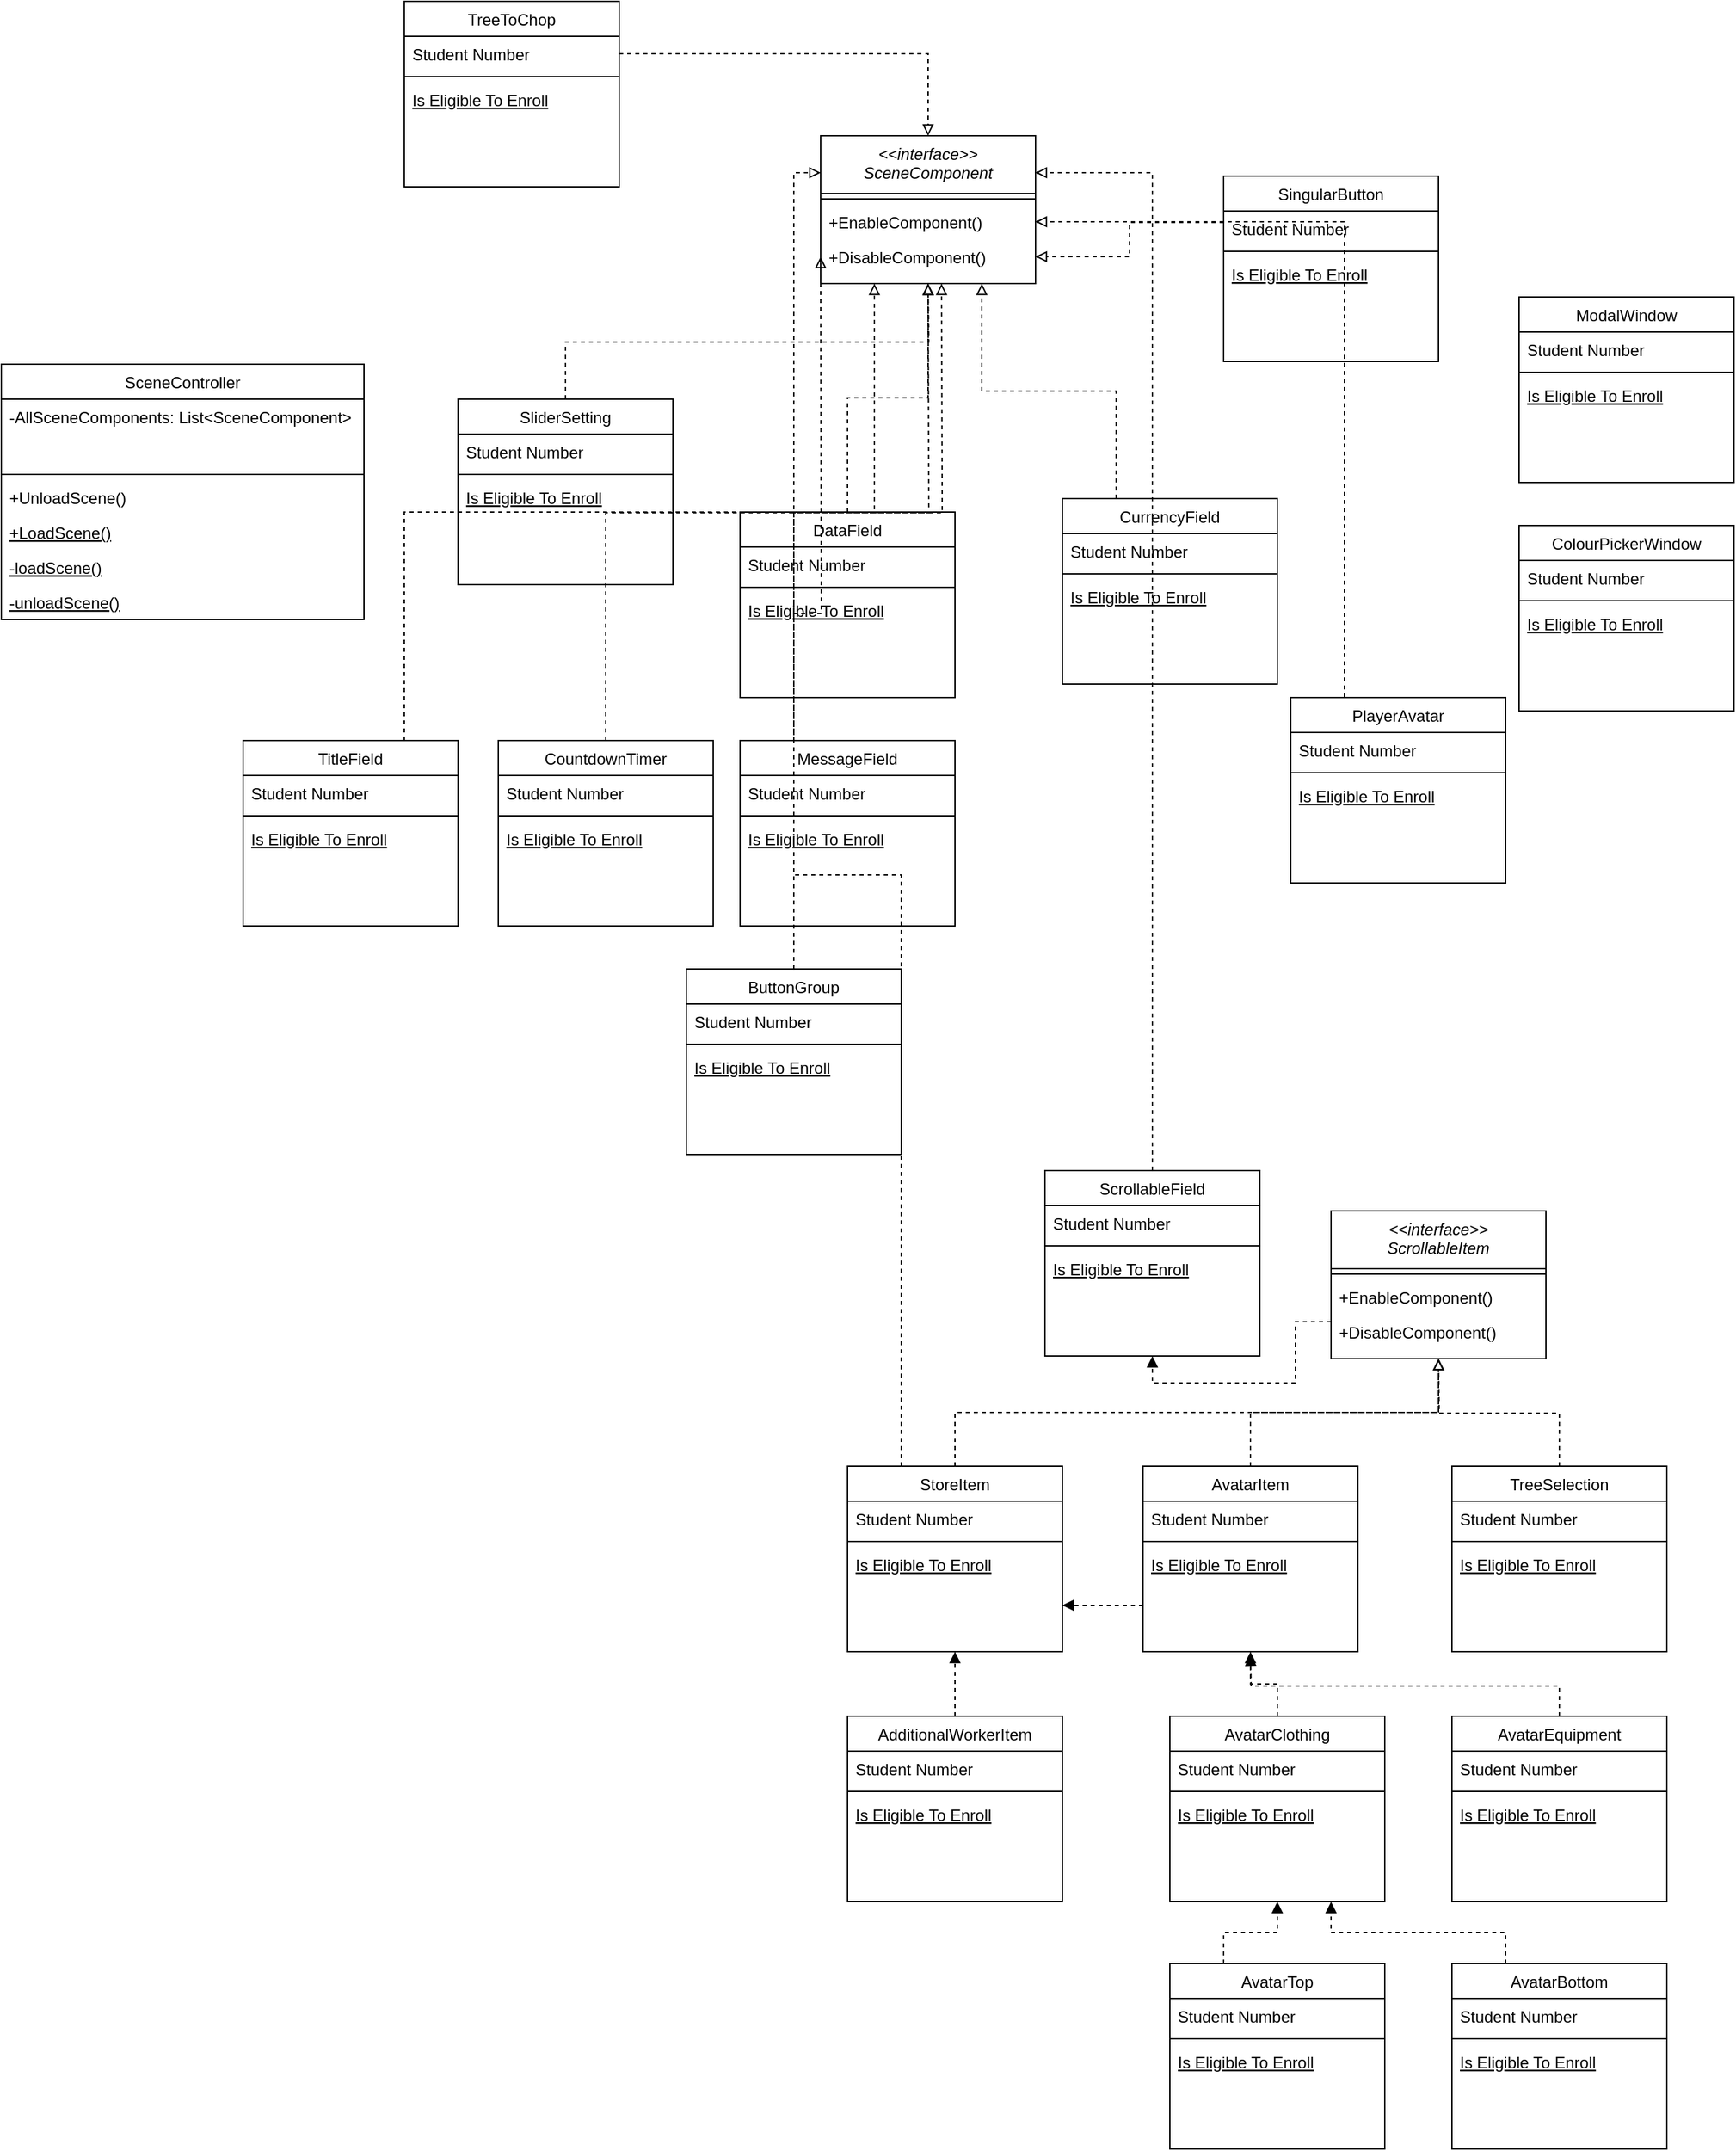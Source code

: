 <mxfile version="16.2.3" type="device"><diagram id="C5RBs43oDa-KdzZeNtuy" name="Page-1"><mxGraphModel dx="870" dy="626" grid="1" gridSize="10" guides="1" tooltips="1" connect="1" arrows="1" fold="1" page="1" pageScale="1" pageWidth="827" pageHeight="1169" math="0" shadow="0"><root><mxCell id="WIyWlLk6GJQsqaUBKTNV-0"/><mxCell id="WIyWlLk6GJQsqaUBKTNV-1" parent="WIyWlLk6GJQsqaUBKTNV-0"/><mxCell id="iMsRxS1xoS6jOBmtiazO-0" value="&lt;&lt;interface&gt;&gt;&#10;SceneComponent" style="swimlane;fontStyle=2;align=center;verticalAlign=top;childLayout=stackLayout;horizontal=1;startSize=43;horizontalStack=0;resizeParent=1;resizeLast=0;collapsible=1;marginBottom=0;rounded=0;shadow=0;strokeWidth=1;" vertex="1" parent="WIyWlLk6GJQsqaUBKTNV-1"><mxGeometry x="660" y="440" width="160" height="110" as="geometry"><mxRectangle x="230" y="140" width="160" height="26" as="alternateBounds"/></mxGeometry></mxCell><mxCell id="iMsRxS1xoS6jOBmtiazO-4" value="" style="line;html=1;strokeWidth=1;align=left;verticalAlign=middle;spacingTop=-1;spacingLeft=3;spacingRight=3;rotatable=0;labelPosition=right;points=[];portConstraint=eastwest;" vertex="1" parent="iMsRxS1xoS6jOBmtiazO-0"><mxGeometry y="43" width="160" height="8" as="geometry"/></mxCell><mxCell id="iMsRxS1xoS6jOBmtiazO-5" value="+EnableComponent()" style="text;align=left;verticalAlign=top;spacingLeft=4;spacingRight=4;overflow=hidden;rotatable=0;points=[[0,0.5],[1,0.5]];portConstraint=eastwest;" vertex="1" parent="iMsRxS1xoS6jOBmtiazO-0"><mxGeometry y="51" width="160" height="26" as="geometry"/></mxCell><mxCell id="iMsRxS1xoS6jOBmtiazO-25" value="+DisableComponent()" style="text;align=left;verticalAlign=top;spacingLeft=4;spacingRight=4;overflow=hidden;rotatable=0;points=[[0,0.5],[1,0.5]];portConstraint=eastwest;" vertex="1" parent="iMsRxS1xoS6jOBmtiazO-0"><mxGeometry y="77" width="160" height="26" as="geometry"/></mxCell><mxCell id="iMsRxS1xoS6jOBmtiazO-6" value="SceneController" style="swimlane;fontStyle=0;align=center;verticalAlign=top;childLayout=stackLayout;horizontal=1;startSize=26;horizontalStack=0;resizeParent=1;resizeLast=0;collapsible=1;marginBottom=0;rounded=0;shadow=0;strokeWidth=1;" vertex="1" parent="WIyWlLk6GJQsqaUBKTNV-1"><mxGeometry x="50" y="610" width="270" height="190" as="geometry"><mxRectangle x="130" y="380" width="160" height="26" as="alternateBounds"/></mxGeometry></mxCell><mxCell id="iMsRxS1xoS6jOBmtiazO-7" value="-AllSceneComponents: List&lt;SceneComponent&gt;" style="text;align=left;verticalAlign=top;spacingLeft=4;spacingRight=4;overflow=hidden;rotatable=0;points=[[0,0.5],[1,0.5]];portConstraint=eastwest;" vertex="1" parent="iMsRxS1xoS6jOBmtiazO-6"><mxGeometry y="26" width="270" height="26" as="geometry"/></mxCell><mxCell id="iMsRxS1xoS6jOBmtiazO-14" style="text;align=left;verticalAlign=top;spacingLeft=4;spacingRight=4;overflow=hidden;rotatable=0;points=[[0,0.5],[1,0.5]];portConstraint=eastwest;rounded=0;shadow=0;html=0;" vertex="1" parent="iMsRxS1xoS6jOBmtiazO-6"><mxGeometry y="52" width="270" height="26" as="geometry"/></mxCell><mxCell id="iMsRxS1xoS6jOBmtiazO-9" value="" style="line;html=1;strokeWidth=1;align=left;verticalAlign=middle;spacingTop=-1;spacingLeft=3;spacingRight=3;rotatable=0;labelPosition=right;points=[];portConstraint=eastwest;" vertex="1" parent="iMsRxS1xoS6jOBmtiazO-6"><mxGeometry y="78" width="270" height="8" as="geometry"/></mxCell><mxCell id="iMsRxS1xoS6jOBmtiazO-11" value="+UnloadScene()" style="text;align=left;verticalAlign=top;spacingLeft=4;spacingRight=4;overflow=hidden;rotatable=0;points=[[0,0.5],[1,0.5]];portConstraint=eastwest;" vertex="1" parent="iMsRxS1xoS6jOBmtiazO-6"><mxGeometry y="86" width="270" height="26" as="geometry"/></mxCell><mxCell id="iMsRxS1xoS6jOBmtiazO-10" value="+LoadScene()" style="text;align=left;verticalAlign=top;spacingLeft=4;spacingRight=4;overflow=hidden;rotatable=0;points=[[0,0.5],[1,0.5]];portConstraint=eastwest;fontStyle=4" vertex="1" parent="iMsRxS1xoS6jOBmtiazO-6"><mxGeometry y="112" width="270" height="26" as="geometry"/></mxCell><mxCell id="iMsRxS1xoS6jOBmtiazO-22" value="-loadScene()" style="text;align=left;verticalAlign=top;spacingLeft=4;spacingRight=4;overflow=hidden;rotatable=0;points=[[0,0.5],[1,0.5]];portConstraint=eastwest;fontStyle=4" vertex="1" parent="iMsRxS1xoS6jOBmtiazO-6"><mxGeometry y="138" width="270" height="26" as="geometry"/></mxCell><mxCell id="iMsRxS1xoS6jOBmtiazO-21" value="-unloadScene()" style="text;align=left;verticalAlign=top;spacingLeft=4;spacingRight=4;overflow=hidden;rotatable=0;points=[[0,0.5],[1,0.5]];portConstraint=eastwest;fontStyle=4" vertex="1" parent="iMsRxS1xoS6jOBmtiazO-6"><mxGeometry y="164" width="270" height="26" as="geometry"/></mxCell><mxCell id="iMsRxS1xoS6jOBmtiazO-102" style="edgeStyle=orthogonalEdgeStyle;rounded=0;orthogonalLoop=1;jettySize=auto;html=1;exitX=0.5;exitY=0;exitDx=0;exitDy=0;dashed=1;endArrow=block;endFill=0;" edge="1" parent="WIyWlLk6GJQsqaUBKTNV-1" source="iMsRxS1xoS6jOBmtiazO-26"><mxGeometry relative="1" as="geometry"><mxPoint x="740" y="550" as="targetPoint"/></mxGeometry></mxCell><mxCell id="iMsRxS1xoS6jOBmtiazO-26" value="SliderSetting" style="swimlane;fontStyle=0;align=center;verticalAlign=top;childLayout=stackLayout;horizontal=1;startSize=26;horizontalStack=0;resizeParent=1;resizeLast=0;collapsible=1;marginBottom=0;rounded=0;shadow=0;strokeWidth=1;" vertex="1" parent="WIyWlLk6GJQsqaUBKTNV-1"><mxGeometry x="390" y="636" width="160" height="138" as="geometry"><mxRectangle x="130" y="380" width="160" height="26" as="alternateBounds"/></mxGeometry></mxCell><mxCell id="iMsRxS1xoS6jOBmtiazO-27" value="Student Number" style="text;align=left;verticalAlign=top;spacingLeft=4;spacingRight=4;overflow=hidden;rotatable=0;points=[[0,0.5],[1,0.5]];portConstraint=eastwest;" vertex="1" parent="iMsRxS1xoS6jOBmtiazO-26"><mxGeometry y="26" width="160" height="26" as="geometry"/></mxCell><mxCell id="iMsRxS1xoS6jOBmtiazO-29" value="" style="line;html=1;strokeWidth=1;align=left;verticalAlign=middle;spacingTop=-1;spacingLeft=3;spacingRight=3;rotatable=0;labelPosition=right;points=[];portConstraint=eastwest;" vertex="1" parent="iMsRxS1xoS6jOBmtiazO-26"><mxGeometry y="52" width="160" height="8" as="geometry"/></mxCell><mxCell id="iMsRxS1xoS6jOBmtiazO-30" value="Is Eligible To Enroll" style="text;align=left;verticalAlign=top;spacingLeft=4;spacingRight=4;overflow=hidden;rotatable=0;points=[[0,0.5],[1,0.5]];portConstraint=eastwest;fontStyle=4" vertex="1" parent="iMsRxS1xoS6jOBmtiazO-26"><mxGeometry y="60" width="160" height="26" as="geometry"/></mxCell><mxCell id="iMsRxS1xoS6jOBmtiazO-103" style="edgeStyle=orthogonalEdgeStyle;rounded=0;orthogonalLoop=1;jettySize=auto;html=1;exitX=0.5;exitY=0;exitDx=0;exitDy=0;entryX=0.5;entryY=1;entryDx=0;entryDy=0;dashed=1;endArrow=block;endFill=0;" edge="1" parent="WIyWlLk6GJQsqaUBKTNV-1" source="iMsRxS1xoS6jOBmtiazO-32" target="iMsRxS1xoS6jOBmtiazO-0"><mxGeometry relative="1" as="geometry"/></mxCell><mxCell id="iMsRxS1xoS6jOBmtiazO-32" value="DataField" style="swimlane;fontStyle=0;align=center;verticalAlign=top;childLayout=stackLayout;horizontal=1;startSize=26;horizontalStack=0;resizeParent=1;resizeLast=0;collapsible=1;marginBottom=0;rounded=0;shadow=0;strokeWidth=1;" vertex="1" parent="WIyWlLk6GJQsqaUBKTNV-1"><mxGeometry x="600" y="720" width="160" height="138" as="geometry"><mxRectangle x="130" y="380" width="160" height="26" as="alternateBounds"/></mxGeometry></mxCell><mxCell id="iMsRxS1xoS6jOBmtiazO-33" value="Student Number" style="text;align=left;verticalAlign=top;spacingLeft=4;spacingRight=4;overflow=hidden;rotatable=0;points=[[0,0.5],[1,0.5]];portConstraint=eastwest;" vertex="1" parent="iMsRxS1xoS6jOBmtiazO-32"><mxGeometry y="26" width="160" height="26" as="geometry"/></mxCell><mxCell id="iMsRxS1xoS6jOBmtiazO-34" value="" style="line;html=1;strokeWidth=1;align=left;verticalAlign=middle;spacingTop=-1;spacingLeft=3;spacingRight=3;rotatable=0;labelPosition=right;points=[];portConstraint=eastwest;" vertex="1" parent="iMsRxS1xoS6jOBmtiazO-32"><mxGeometry y="52" width="160" height="8" as="geometry"/></mxCell><mxCell id="iMsRxS1xoS6jOBmtiazO-35" value="Is Eligible To Enroll" style="text;align=left;verticalAlign=top;spacingLeft=4;spacingRight=4;overflow=hidden;rotatable=0;points=[[0,0.5],[1,0.5]];portConstraint=eastwest;fontStyle=4" vertex="1" parent="iMsRxS1xoS6jOBmtiazO-32"><mxGeometry y="60" width="160" height="26" as="geometry"/></mxCell><mxCell id="iMsRxS1xoS6jOBmtiazO-105" style="edgeStyle=orthogonalEdgeStyle;rounded=0;orthogonalLoop=1;jettySize=auto;html=1;exitX=0.5;exitY=0;exitDx=0;exitDy=0;dashed=1;endArrow=block;endFill=0;" edge="1" parent="WIyWlLk6GJQsqaUBKTNV-1" source="iMsRxS1xoS6jOBmtiazO-36"><mxGeometry relative="1" as="geometry"><mxPoint x="740" y="550" as="targetPoint"/></mxGeometry></mxCell><mxCell id="iMsRxS1xoS6jOBmtiazO-36" value="CountdownTimer" style="swimlane;fontStyle=0;align=center;verticalAlign=top;childLayout=stackLayout;horizontal=1;startSize=26;horizontalStack=0;resizeParent=1;resizeLast=0;collapsible=1;marginBottom=0;rounded=0;shadow=0;strokeWidth=1;" vertex="1" parent="WIyWlLk6GJQsqaUBKTNV-1"><mxGeometry x="420" y="890" width="160" height="138" as="geometry"><mxRectangle x="130" y="380" width="160" height="26" as="alternateBounds"/></mxGeometry></mxCell><mxCell id="iMsRxS1xoS6jOBmtiazO-37" value="Student Number" style="text;align=left;verticalAlign=top;spacingLeft=4;spacingRight=4;overflow=hidden;rotatable=0;points=[[0,0.5],[1,0.5]];portConstraint=eastwest;" vertex="1" parent="iMsRxS1xoS6jOBmtiazO-36"><mxGeometry y="26" width="160" height="26" as="geometry"/></mxCell><mxCell id="iMsRxS1xoS6jOBmtiazO-38" value="" style="line;html=1;strokeWidth=1;align=left;verticalAlign=middle;spacingTop=-1;spacingLeft=3;spacingRight=3;rotatable=0;labelPosition=right;points=[];portConstraint=eastwest;" vertex="1" parent="iMsRxS1xoS6jOBmtiazO-36"><mxGeometry y="52" width="160" height="8" as="geometry"/></mxCell><mxCell id="iMsRxS1xoS6jOBmtiazO-39" value="Is Eligible To Enroll" style="text;align=left;verticalAlign=top;spacingLeft=4;spacingRight=4;overflow=hidden;rotatable=0;points=[[0,0.5],[1,0.5]];portConstraint=eastwest;fontStyle=4" vertex="1" parent="iMsRxS1xoS6jOBmtiazO-36"><mxGeometry y="60" width="160" height="26" as="geometry"/></mxCell><mxCell id="iMsRxS1xoS6jOBmtiazO-106" style="edgeStyle=orthogonalEdgeStyle;rounded=0;orthogonalLoop=1;jettySize=auto;html=1;exitX=0.25;exitY=0;exitDx=0;exitDy=0;dashed=1;endArrow=block;endFill=0;" edge="1" parent="WIyWlLk6GJQsqaUBKTNV-1" source="iMsRxS1xoS6jOBmtiazO-40"><mxGeometry relative="1" as="geometry"><mxPoint x="750" y="550" as="targetPoint"/></mxGeometry></mxCell><mxCell id="iMsRxS1xoS6jOBmtiazO-40" value="MessageField" style="swimlane;fontStyle=0;align=center;verticalAlign=top;childLayout=stackLayout;horizontal=1;startSize=26;horizontalStack=0;resizeParent=1;resizeLast=0;collapsible=1;marginBottom=0;rounded=0;shadow=0;strokeWidth=1;" vertex="1" parent="WIyWlLk6GJQsqaUBKTNV-1"><mxGeometry x="600" y="890" width="160" height="138" as="geometry"><mxRectangle x="130" y="380" width="160" height="26" as="alternateBounds"/></mxGeometry></mxCell><mxCell id="iMsRxS1xoS6jOBmtiazO-41" value="Student Number" style="text;align=left;verticalAlign=top;spacingLeft=4;spacingRight=4;overflow=hidden;rotatable=0;points=[[0,0.5],[1,0.5]];portConstraint=eastwest;" vertex="1" parent="iMsRxS1xoS6jOBmtiazO-40"><mxGeometry y="26" width="160" height="26" as="geometry"/></mxCell><mxCell id="iMsRxS1xoS6jOBmtiazO-42" value="" style="line;html=1;strokeWidth=1;align=left;verticalAlign=middle;spacingTop=-1;spacingLeft=3;spacingRight=3;rotatable=0;labelPosition=right;points=[];portConstraint=eastwest;" vertex="1" parent="iMsRxS1xoS6jOBmtiazO-40"><mxGeometry y="52" width="160" height="8" as="geometry"/></mxCell><mxCell id="iMsRxS1xoS6jOBmtiazO-43" value="Is Eligible To Enroll" style="text;align=left;verticalAlign=top;spacingLeft=4;spacingRight=4;overflow=hidden;rotatable=0;points=[[0,0.5],[1,0.5]];portConstraint=eastwest;fontStyle=4" vertex="1" parent="iMsRxS1xoS6jOBmtiazO-40"><mxGeometry y="60" width="160" height="26" as="geometry"/></mxCell><mxCell id="iMsRxS1xoS6jOBmtiazO-108" style="edgeStyle=orthogonalEdgeStyle;rounded=0;orthogonalLoop=1;jettySize=auto;html=1;exitX=0.75;exitY=0;exitDx=0;exitDy=0;entryX=0.25;entryY=1;entryDx=0;entryDy=0;dashed=1;endArrow=block;endFill=0;" edge="1" parent="WIyWlLk6GJQsqaUBKTNV-1" source="iMsRxS1xoS6jOBmtiazO-45" target="iMsRxS1xoS6jOBmtiazO-0"><mxGeometry relative="1" as="geometry"/></mxCell><mxCell id="iMsRxS1xoS6jOBmtiazO-45" value="TitleField" style="swimlane;fontStyle=0;align=center;verticalAlign=top;childLayout=stackLayout;horizontal=1;startSize=26;horizontalStack=0;resizeParent=1;resizeLast=0;collapsible=1;marginBottom=0;rounded=0;shadow=0;strokeWidth=1;" vertex="1" parent="WIyWlLk6GJQsqaUBKTNV-1"><mxGeometry x="230" y="890" width="160" height="138" as="geometry"><mxRectangle x="130" y="380" width="160" height="26" as="alternateBounds"/></mxGeometry></mxCell><mxCell id="iMsRxS1xoS6jOBmtiazO-46" value="Student Number" style="text;align=left;verticalAlign=top;spacingLeft=4;spacingRight=4;overflow=hidden;rotatable=0;points=[[0,0.5],[1,0.5]];portConstraint=eastwest;" vertex="1" parent="iMsRxS1xoS6jOBmtiazO-45"><mxGeometry y="26" width="160" height="26" as="geometry"/></mxCell><mxCell id="iMsRxS1xoS6jOBmtiazO-47" value="" style="line;html=1;strokeWidth=1;align=left;verticalAlign=middle;spacingTop=-1;spacingLeft=3;spacingRight=3;rotatable=0;labelPosition=right;points=[];portConstraint=eastwest;" vertex="1" parent="iMsRxS1xoS6jOBmtiazO-45"><mxGeometry y="52" width="160" height="8" as="geometry"/></mxCell><mxCell id="iMsRxS1xoS6jOBmtiazO-48" value="Is Eligible To Enroll" style="text;align=left;verticalAlign=top;spacingLeft=4;spacingRight=4;overflow=hidden;rotatable=0;points=[[0,0.5],[1,0.5]];portConstraint=eastwest;fontStyle=4" vertex="1" parent="iMsRxS1xoS6jOBmtiazO-45"><mxGeometry y="60" width="160" height="26" as="geometry"/></mxCell><mxCell id="iMsRxS1xoS6jOBmtiazO-109" style="edgeStyle=orthogonalEdgeStyle;rounded=0;orthogonalLoop=1;jettySize=auto;html=1;exitX=0;exitY=0.25;exitDx=0;exitDy=0;entryX=1;entryY=0.5;entryDx=0;entryDy=0;dashed=1;endArrow=block;endFill=0;" edge="1" parent="WIyWlLk6GJQsqaUBKTNV-1" source="iMsRxS1xoS6jOBmtiazO-53" target="iMsRxS1xoS6jOBmtiazO-25"><mxGeometry relative="1" as="geometry"/></mxCell><mxCell id="iMsRxS1xoS6jOBmtiazO-53" value="SingularButton" style="swimlane;fontStyle=0;align=center;verticalAlign=top;childLayout=stackLayout;horizontal=1;startSize=26;horizontalStack=0;resizeParent=1;resizeLast=0;collapsible=1;marginBottom=0;rounded=0;shadow=0;strokeWidth=1;" vertex="1" parent="WIyWlLk6GJQsqaUBKTNV-1"><mxGeometry x="960" y="470" width="160" height="138" as="geometry"><mxRectangle x="130" y="380" width="160" height="26" as="alternateBounds"/></mxGeometry></mxCell><mxCell id="iMsRxS1xoS6jOBmtiazO-54" value="Student Number" style="text;align=left;verticalAlign=top;spacingLeft=4;spacingRight=4;overflow=hidden;rotatable=0;points=[[0,0.5],[1,0.5]];portConstraint=eastwest;" vertex="1" parent="iMsRxS1xoS6jOBmtiazO-53"><mxGeometry y="26" width="160" height="26" as="geometry"/></mxCell><mxCell id="iMsRxS1xoS6jOBmtiazO-55" value="" style="line;html=1;strokeWidth=1;align=left;verticalAlign=middle;spacingTop=-1;spacingLeft=3;spacingRight=3;rotatable=0;labelPosition=right;points=[];portConstraint=eastwest;" vertex="1" parent="iMsRxS1xoS6jOBmtiazO-53"><mxGeometry y="52" width="160" height="8" as="geometry"/></mxCell><mxCell id="iMsRxS1xoS6jOBmtiazO-56" value="Is Eligible To Enroll" style="text;align=left;verticalAlign=top;spacingLeft=4;spacingRight=4;overflow=hidden;rotatable=0;points=[[0,0.5],[1,0.5]];portConstraint=eastwest;fontStyle=4" vertex="1" parent="iMsRxS1xoS6jOBmtiazO-53"><mxGeometry y="60" width="160" height="26" as="geometry"/></mxCell><mxCell id="iMsRxS1xoS6jOBmtiazO-110" style="edgeStyle=orthogonalEdgeStyle;rounded=0;orthogonalLoop=1;jettySize=auto;html=1;exitX=0.5;exitY=0;exitDx=0;exitDy=0;dashed=1;endArrow=block;endFill=0;" edge="1" parent="WIyWlLk6GJQsqaUBKTNV-1" source="iMsRxS1xoS6jOBmtiazO-57"><mxGeometry relative="1" as="geometry"><mxPoint x="660" y="530" as="targetPoint"/></mxGeometry></mxCell><mxCell id="iMsRxS1xoS6jOBmtiazO-57" value="ButtonGroup" style="swimlane;fontStyle=0;align=center;verticalAlign=top;childLayout=stackLayout;horizontal=1;startSize=26;horizontalStack=0;resizeParent=1;resizeLast=0;collapsible=1;marginBottom=0;rounded=0;shadow=0;strokeWidth=1;" vertex="1" parent="WIyWlLk6GJQsqaUBKTNV-1"><mxGeometry x="560" y="1060" width="160" height="138" as="geometry"><mxRectangle x="130" y="380" width="160" height="26" as="alternateBounds"/></mxGeometry></mxCell><mxCell id="iMsRxS1xoS6jOBmtiazO-58" value="Student Number" style="text;align=left;verticalAlign=top;spacingLeft=4;spacingRight=4;overflow=hidden;rotatable=0;points=[[0,0.5],[1,0.5]];portConstraint=eastwest;" vertex="1" parent="iMsRxS1xoS6jOBmtiazO-57"><mxGeometry y="26" width="160" height="26" as="geometry"/></mxCell><mxCell id="iMsRxS1xoS6jOBmtiazO-59" value="" style="line;html=1;strokeWidth=1;align=left;verticalAlign=middle;spacingTop=-1;spacingLeft=3;spacingRight=3;rotatable=0;labelPosition=right;points=[];portConstraint=eastwest;" vertex="1" parent="iMsRxS1xoS6jOBmtiazO-57"><mxGeometry y="52" width="160" height="8" as="geometry"/></mxCell><mxCell id="iMsRxS1xoS6jOBmtiazO-60" value="Is Eligible To Enroll" style="text;align=left;verticalAlign=top;spacingLeft=4;spacingRight=4;overflow=hidden;rotatable=0;points=[[0,0.5],[1,0.5]];portConstraint=eastwest;fontStyle=4" vertex="1" parent="iMsRxS1xoS6jOBmtiazO-57"><mxGeometry y="60" width="160" height="26" as="geometry"/></mxCell><mxCell id="iMsRxS1xoS6jOBmtiazO-61" value="ModalWindow" style="swimlane;fontStyle=0;align=center;verticalAlign=top;childLayout=stackLayout;horizontal=1;startSize=26;horizontalStack=0;resizeParent=1;resizeLast=0;collapsible=1;marginBottom=0;rounded=0;shadow=0;strokeWidth=1;" vertex="1" parent="WIyWlLk6GJQsqaUBKTNV-1"><mxGeometry x="1180" y="560" width="160" height="138" as="geometry"><mxRectangle x="130" y="380" width="160" height="26" as="alternateBounds"/></mxGeometry></mxCell><mxCell id="iMsRxS1xoS6jOBmtiazO-62" value="Student Number" style="text;align=left;verticalAlign=top;spacingLeft=4;spacingRight=4;overflow=hidden;rotatable=0;points=[[0,0.5],[1,0.5]];portConstraint=eastwest;" vertex="1" parent="iMsRxS1xoS6jOBmtiazO-61"><mxGeometry y="26" width="160" height="26" as="geometry"/></mxCell><mxCell id="iMsRxS1xoS6jOBmtiazO-63" value="" style="line;html=1;strokeWidth=1;align=left;verticalAlign=middle;spacingTop=-1;spacingLeft=3;spacingRight=3;rotatable=0;labelPosition=right;points=[];portConstraint=eastwest;" vertex="1" parent="iMsRxS1xoS6jOBmtiazO-61"><mxGeometry y="52" width="160" height="8" as="geometry"/></mxCell><mxCell id="iMsRxS1xoS6jOBmtiazO-64" value="Is Eligible To Enroll" style="text;align=left;verticalAlign=top;spacingLeft=4;spacingRight=4;overflow=hidden;rotatable=0;points=[[0,0.5],[1,0.5]];portConstraint=eastwest;fontStyle=4" vertex="1" parent="iMsRxS1xoS6jOBmtiazO-61"><mxGeometry y="60" width="160" height="26" as="geometry"/></mxCell><mxCell id="iMsRxS1xoS6jOBmtiazO-104" style="edgeStyle=orthogonalEdgeStyle;rounded=0;orthogonalLoop=1;jettySize=auto;html=1;exitX=0.25;exitY=0;exitDx=0;exitDy=0;dashed=1;endArrow=block;endFill=0;entryX=0.75;entryY=1;entryDx=0;entryDy=0;" edge="1" parent="WIyWlLk6GJQsqaUBKTNV-1" source="iMsRxS1xoS6jOBmtiazO-65" target="iMsRxS1xoS6jOBmtiazO-0"><mxGeometry relative="1" as="geometry"><mxPoint x="680" y="580" as="targetPoint"/></mxGeometry></mxCell><mxCell id="iMsRxS1xoS6jOBmtiazO-65" value="CurrencyField" style="swimlane;fontStyle=0;align=center;verticalAlign=top;childLayout=stackLayout;horizontal=1;startSize=26;horizontalStack=0;resizeParent=1;resizeLast=0;collapsible=1;marginBottom=0;rounded=0;shadow=0;strokeWidth=1;" vertex="1" parent="WIyWlLk6GJQsqaUBKTNV-1"><mxGeometry x="840" y="710" width="160" height="138" as="geometry"><mxRectangle x="130" y="380" width="160" height="26" as="alternateBounds"/></mxGeometry></mxCell><mxCell id="iMsRxS1xoS6jOBmtiazO-66" value="Student Number" style="text;align=left;verticalAlign=top;spacingLeft=4;spacingRight=4;overflow=hidden;rotatable=0;points=[[0,0.5],[1,0.5]];portConstraint=eastwest;" vertex="1" parent="iMsRxS1xoS6jOBmtiazO-65"><mxGeometry y="26" width="160" height="26" as="geometry"/></mxCell><mxCell id="iMsRxS1xoS6jOBmtiazO-67" value="" style="line;html=1;strokeWidth=1;align=left;verticalAlign=middle;spacingTop=-1;spacingLeft=3;spacingRight=3;rotatable=0;labelPosition=right;points=[];portConstraint=eastwest;" vertex="1" parent="iMsRxS1xoS6jOBmtiazO-65"><mxGeometry y="52" width="160" height="8" as="geometry"/></mxCell><mxCell id="iMsRxS1xoS6jOBmtiazO-68" value="Is Eligible To Enroll" style="text;align=left;verticalAlign=top;spacingLeft=4;spacingRight=4;overflow=hidden;rotatable=0;points=[[0,0.5],[1,0.5]];portConstraint=eastwest;fontStyle=4" vertex="1" parent="iMsRxS1xoS6jOBmtiazO-65"><mxGeometry y="60" width="160" height="26" as="geometry"/></mxCell><mxCell id="iMsRxS1xoS6jOBmtiazO-111" style="edgeStyle=orthogonalEdgeStyle;rounded=0;orthogonalLoop=1;jettySize=auto;html=1;exitX=0.5;exitY=0;exitDx=0;exitDy=0;entryX=1;entryY=0.25;entryDx=0;entryDy=0;dashed=1;endArrow=block;endFill=0;" edge="1" parent="WIyWlLk6GJQsqaUBKTNV-1" source="iMsRxS1xoS6jOBmtiazO-69" target="iMsRxS1xoS6jOBmtiazO-0"><mxGeometry relative="1" as="geometry"/></mxCell><mxCell id="iMsRxS1xoS6jOBmtiazO-69" value="ScrollableField" style="swimlane;fontStyle=0;align=center;verticalAlign=top;childLayout=stackLayout;horizontal=1;startSize=26;horizontalStack=0;resizeParent=1;resizeLast=0;collapsible=1;marginBottom=0;rounded=0;shadow=0;strokeWidth=1;" vertex="1" parent="WIyWlLk6GJQsqaUBKTNV-1"><mxGeometry x="827" y="1210" width="160" height="138" as="geometry"><mxRectangle x="130" y="380" width="160" height="26" as="alternateBounds"/></mxGeometry></mxCell><mxCell id="iMsRxS1xoS6jOBmtiazO-70" value="Student Number" style="text;align=left;verticalAlign=top;spacingLeft=4;spacingRight=4;overflow=hidden;rotatable=0;points=[[0,0.5],[1,0.5]];portConstraint=eastwest;" vertex="1" parent="iMsRxS1xoS6jOBmtiazO-69"><mxGeometry y="26" width="160" height="26" as="geometry"/></mxCell><mxCell id="iMsRxS1xoS6jOBmtiazO-71" value="" style="line;html=1;strokeWidth=1;align=left;verticalAlign=middle;spacingTop=-1;spacingLeft=3;spacingRight=3;rotatable=0;labelPosition=right;points=[];portConstraint=eastwest;" vertex="1" parent="iMsRxS1xoS6jOBmtiazO-69"><mxGeometry y="52" width="160" height="8" as="geometry"/></mxCell><mxCell id="iMsRxS1xoS6jOBmtiazO-72" value="Is Eligible To Enroll" style="text;align=left;verticalAlign=top;spacingLeft=4;spacingRight=4;overflow=hidden;rotatable=0;points=[[0,0.5],[1,0.5]];portConstraint=eastwest;fontStyle=4" vertex="1" parent="iMsRxS1xoS6jOBmtiazO-69"><mxGeometry y="60" width="160" height="26" as="geometry"/></mxCell><mxCell id="iMsRxS1xoS6jOBmtiazO-93" style="edgeStyle=orthogonalEdgeStyle;rounded=0;orthogonalLoop=1;jettySize=auto;html=1;exitX=0.5;exitY=0;exitDx=0;exitDy=0;entryX=0.5;entryY=1;entryDx=0;entryDy=0;dashed=1;endArrow=block;endFill=0;" edge="1" parent="WIyWlLk6GJQsqaUBKTNV-1" source="iMsRxS1xoS6jOBmtiazO-73" target="iMsRxS1xoS6jOBmtiazO-77"><mxGeometry relative="1" as="geometry"><Array as="points"><mxPoint x="760" y="1390"/><mxPoint x="1120" y="1390"/></Array></mxGeometry></mxCell><mxCell id="iMsRxS1xoS6jOBmtiazO-112" style="edgeStyle=orthogonalEdgeStyle;rounded=0;orthogonalLoop=1;jettySize=auto;html=1;exitX=0.25;exitY=0;exitDx=0;exitDy=0;entryX=0;entryY=0.25;entryDx=0;entryDy=0;dashed=1;endArrow=block;endFill=0;" edge="1" parent="WIyWlLk6GJQsqaUBKTNV-1" source="iMsRxS1xoS6jOBmtiazO-73" target="iMsRxS1xoS6jOBmtiazO-0"><mxGeometry relative="1" as="geometry"/></mxCell><mxCell id="iMsRxS1xoS6jOBmtiazO-73" value="StoreItem" style="swimlane;fontStyle=0;align=center;verticalAlign=top;childLayout=stackLayout;horizontal=1;startSize=26;horizontalStack=0;resizeParent=1;resizeLast=0;collapsible=1;marginBottom=0;rounded=0;shadow=0;strokeWidth=1;" vertex="1" parent="WIyWlLk6GJQsqaUBKTNV-1"><mxGeometry x="680" y="1430" width="160" height="138" as="geometry"><mxRectangle x="130" y="380" width="160" height="26" as="alternateBounds"/></mxGeometry></mxCell><mxCell id="iMsRxS1xoS6jOBmtiazO-74" value="Student Number" style="text;align=left;verticalAlign=top;spacingLeft=4;spacingRight=4;overflow=hidden;rotatable=0;points=[[0,0.5],[1,0.5]];portConstraint=eastwest;" vertex="1" parent="iMsRxS1xoS6jOBmtiazO-73"><mxGeometry y="26" width="160" height="26" as="geometry"/></mxCell><mxCell id="iMsRxS1xoS6jOBmtiazO-75" value="" style="line;html=1;strokeWidth=1;align=left;verticalAlign=middle;spacingTop=-1;spacingLeft=3;spacingRight=3;rotatable=0;labelPosition=right;points=[];portConstraint=eastwest;" vertex="1" parent="iMsRxS1xoS6jOBmtiazO-73"><mxGeometry y="52" width="160" height="8" as="geometry"/></mxCell><mxCell id="iMsRxS1xoS6jOBmtiazO-76" value="Is Eligible To Enroll" style="text;align=left;verticalAlign=top;spacingLeft=4;spacingRight=4;overflow=hidden;rotatable=0;points=[[0,0.5],[1,0.5]];portConstraint=eastwest;fontStyle=4" vertex="1" parent="iMsRxS1xoS6jOBmtiazO-73"><mxGeometry y="60" width="160" height="26" as="geometry"/></mxCell><mxCell id="iMsRxS1xoS6jOBmtiazO-101" style="edgeStyle=orthogonalEdgeStyle;rounded=0;orthogonalLoop=1;jettySize=auto;html=1;exitX=0;exitY=0.75;exitDx=0;exitDy=0;entryX=0.5;entryY=1;entryDx=0;entryDy=0;dashed=1;endArrow=block;endFill=1;" edge="1" parent="WIyWlLk6GJQsqaUBKTNV-1" source="iMsRxS1xoS6jOBmtiazO-77" target="iMsRxS1xoS6jOBmtiazO-69"><mxGeometry relative="1" as="geometry"/></mxCell><mxCell id="iMsRxS1xoS6jOBmtiazO-77" value="&lt;&lt;interface&gt;&gt;&#10;ScrollableItem" style="swimlane;fontStyle=2;align=center;verticalAlign=top;childLayout=stackLayout;horizontal=1;startSize=43;horizontalStack=0;resizeParent=1;resizeLast=0;collapsible=1;marginBottom=0;rounded=0;shadow=0;strokeWidth=1;" vertex="1" parent="WIyWlLk6GJQsqaUBKTNV-1"><mxGeometry x="1040" y="1240" width="160" height="110" as="geometry"><mxRectangle x="230" y="140" width="160" height="26" as="alternateBounds"/></mxGeometry></mxCell><mxCell id="iMsRxS1xoS6jOBmtiazO-78" value="" style="line;html=1;strokeWidth=1;align=left;verticalAlign=middle;spacingTop=-1;spacingLeft=3;spacingRight=3;rotatable=0;labelPosition=right;points=[];portConstraint=eastwest;" vertex="1" parent="iMsRxS1xoS6jOBmtiazO-77"><mxGeometry y="43" width="160" height="8" as="geometry"/></mxCell><mxCell id="iMsRxS1xoS6jOBmtiazO-79" value="+EnableComponent()" style="text;align=left;verticalAlign=top;spacingLeft=4;spacingRight=4;overflow=hidden;rotatable=0;points=[[0,0.5],[1,0.5]];portConstraint=eastwest;" vertex="1" parent="iMsRxS1xoS6jOBmtiazO-77"><mxGeometry y="51" width="160" height="26" as="geometry"/></mxCell><mxCell id="iMsRxS1xoS6jOBmtiazO-80" value="+DisableComponent()" style="text;align=left;verticalAlign=top;spacingLeft=4;spacingRight=4;overflow=hidden;rotatable=0;points=[[0,0.5],[1,0.5]];portConstraint=eastwest;" vertex="1" parent="iMsRxS1xoS6jOBmtiazO-77"><mxGeometry y="77" width="160" height="26" as="geometry"/></mxCell><mxCell id="iMsRxS1xoS6jOBmtiazO-96" style="edgeStyle=orthogonalEdgeStyle;rounded=0;orthogonalLoop=1;jettySize=auto;html=1;exitX=0.5;exitY=0;exitDx=0;exitDy=0;entryX=0.5;entryY=1;entryDx=0;entryDy=0;dashed=1;endArrow=block;endFill=0;" edge="1" parent="WIyWlLk6GJQsqaUBKTNV-1" source="iMsRxS1xoS6jOBmtiazO-85" target="iMsRxS1xoS6jOBmtiazO-77"><mxGeometry relative="1" as="geometry"/></mxCell><mxCell id="iMsRxS1xoS6jOBmtiazO-129" style="edgeStyle=orthogonalEdgeStyle;rounded=0;orthogonalLoop=1;jettySize=auto;html=1;exitX=0;exitY=0.75;exitDx=0;exitDy=0;entryX=1;entryY=0.75;entryDx=0;entryDy=0;dashed=1;endArrow=block;endFill=1;" edge="1" parent="WIyWlLk6GJQsqaUBKTNV-1" source="iMsRxS1xoS6jOBmtiazO-85" target="iMsRxS1xoS6jOBmtiazO-73"><mxGeometry relative="1" as="geometry"/></mxCell><mxCell id="iMsRxS1xoS6jOBmtiazO-85" value="AvatarItem" style="swimlane;fontStyle=0;align=center;verticalAlign=top;childLayout=stackLayout;horizontal=1;startSize=26;horizontalStack=0;resizeParent=1;resizeLast=0;collapsible=1;marginBottom=0;rounded=0;shadow=0;strokeWidth=1;" vertex="1" parent="WIyWlLk6GJQsqaUBKTNV-1"><mxGeometry x="900" y="1430" width="160" height="138" as="geometry"><mxRectangle x="130" y="380" width="160" height="26" as="alternateBounds"/></mxGeometry></mxCell><mxCell id="iMsRxS1xoS6jOBmtiazO-86" value="Student Number" style="text;align=left;verticalAlign=top;spacingLeft=4;spacingRight=4;overflow=hidden;rotatable=0;points=[[0,0.5],[1,0.5]];portConstraint=eastwest;" vertex="1" parent="iMsRxS1xoS6jOBmtiazO-85"><mxGeometry y="26" width="160" height="26" as="geometry"/></mxCell><mxCell id="iMsRxS1xoS6jOBmtiazO-87" value="" style="line;html=1;strokeWidth=1;align=left;verticalAlign=middle;spacingTop=-1;spacingLeft=3;spacingRight=3;rotatable=0;labelPosition=right;points=[];portConstraint=eastwest;" vertex="1" parent="iMsRxS1xoS6jOBmtiazO-85"><mxGeometry y="52" width="160" height="8" as="geometry"/></mxCell><mxCell id="iMsRxS1xoS6jOBmtiazO-88" value="Is Eligible To Enroll" style="text;align=left;verticalAlign=top;spacingLeft=4;spacingRight=4;overflow=hidden;rotatable=0;points=[[0,0.5],[1,0.5]];portConstraint=eastwest;fontStyle=4" vertex="1" parent="iMsRxS1xoS6jOBmtiazO-85"><mxGeometry y="60" width="160" height="26" as="geometry"/></mxCell><mxCell id="iMsRxS1xoS6jOBmtiazO-97" style="edgeStyle=orthogonalEdgeStyle;rounded=0;orthogonalLoop=1;jettySize=auto;html=1;exitX=0.5;exitY=0;exitDx=0;exitDy=0;dashed=1;endArrow=block;endFill=0;" edge="1" parent="WIyWlLk6GJQsqaUBKTNV-1" source="iMsRxS1xoS6jOBmtiazO-89"><mxGeometry relative="1" as="geometry"><mxPoint x="1120" y="1350" as="targetPoint"/></mxGeometry></mxCell><mxCell id="iMsRxS1xoS6jOBmtiazO-89" value="TreeSelection" style="swimlane;fontStyle=0;align=center;verticalAlign=top;childLayout=stackLayout;horizontal=1;startSize=26;horizontalStack=0;resizeParent=1;resizeLast=0;collapsible=1;marginBottom=0;rounded=0;shadow=0;strokeWidth=1;" vertex="1" parent="WIyWlLk6GJQsqaUBKTNV-1"><mxGeometry x="1130" y="1430" width="160" height="138" as="geometry"><mxRectangle x="130" y="380" width="160" height="26" as="alternateBounds"/></mxGeometry></mxCell><mxCell id="iMsRxS1xoS6jOBmtiazO-90" value="Student Number" style="text;align=left;verticalAlign=top;spacingLeft=4;spacingRight=4;overflow=hidden;rotatable=0;points=[[0,0.5],[1,0.5]];portConstraint=eastwest;" vertex="1" parent="iMsRxS1xoS6jOBmtiazO-89"><mxGeometry y="26" width="160" height="26" as="geometry"/></mxCell><mxCell id="iMsRxS1xoS6jOBmtiazO-91" value="" style="line;html=1;strokeWidth=1;align=left;verticalAlign=middle;spacingTop=-1;spacingLeft=3;spacingRight=3;rotatable=0;labelPosition=right;points=[];portConstraint=eastwest;" vertex="1" parent="iMsRxS1xoS6jOBmtiazO-89"><mxGeometry y="52" width="160" height="8" as="geometry"/></mxCell><mxCell id="iMsRxS1xoS6jOBmtiazO-92" value="Is Eligible To Enroll" style="text;align=left;verticalAlign=top;spacingLeft=4;spacingRight=4;overflow=hidden;rotatable=0;points=[[0,0.5],[1,0.5]];portConstraint=eastwest;fontStyle=4" vertex="1" parent="iMsRxS1xoS6jOBmtiazO-89"><mxGeometry y="60" width="160" height="26" as="geometry"/></mxCell><mxCell id="iMsRxS1xoS6jOBmtiazO-125" value="ColourPickerWindow" style="swimlane;fontStyle=0;align=center;verticalAlign=top;childLayout=stackLayout;horizontal=1;startSize=26;horizontalStack=0;resizeParent=1;resizeLast=0;collapsible=1;marginBottom=0;rounded=0;shadow=0;strokeWidth=1;" vertex="1" parent="WIyWlLk6GJQsqaUBKTNV-1"><mxGeometry x="1180" y="730" width="160" height="138" as="geometry"><mxRectangle x="130" y="380" width="160" height="26" as="alternateBounds"/></mxGeometry></mxCell><mxCell id="iMsRxS1xoS6jOBmtiazO-126" value="Student Number" style="text;align=left;verticalAlign=top;spacingLeft=4;spacingRight=4;overflow=hidden;rotatable=0;points=[[0,0.5],[1,0.5]];portConstraint=eastwest;" vertex="1" parent="iMsRxS1xoS6jOBmtiazO-125"><mxGeometry y="26" width="160" height="26" as="geometry"/></mxCell><mxCell id="iMsRxS1xoS6jOBmtiazO-127" value="" style="line;html=1;strokeWidth=1;align=left;verticalAlign=middle;spacingTop=-1;spacingLeft=3;spacingRight=3;rotatable=0;labelPosition=right;points=[];portConstraint=eastwest;" vertex="1" parent="iMsRxS1xoS6jOBmtiazO-125"><mxGeometry y="52" width="160" height="8" as="geometry"/></mxCell><mxCell id="iMsRxS1xoS6jOBmtiazO-128" value="Is Eligible To Enroll" style="text;align=left;verticalAlign=top;spacingLeft=4;spacingRight=4;overflow=hidden;rotatable=0;points=[[0,0.5],[1,0.5]];portConstraint=eastwest;fontStyle=4" vertex="1" parent="iMsRxS1xoS6jOBmtiazO-125"><mxGeometry y="60" width="160" height="26" as="geometry"/></mxCell><mxCell id="iMsRxS1xoS6jOBmtiazO-134" style="edgeStyle=orthogonalEdgeStyle;rounded=0;orthogonalLoop=1;jettySize=auto;html=1;exitX=0.5;exitY=0;exitDx=0;exitDy=0;entryX=0.5;entryY=1;entryDx=0;entryDy=0;dashed=1;endArrow=block;endFill=1;" edge="1" parent="WIyWlLk6GJQsqaUBKTNV-1" source="iMsRxS1xoS6jOBmtiazO-130" target="iMsRxS1xoS6jOBmtiazO-73"><mxGeometry relative="1" as="geometry"/></mxCell><mxCell id="iMsRxS1xoS6jOBmtiazO-130" value="AdditionalWorkerItem" style="swimlane;fontStyle=0;align=center;verticalAlign=top;childLayout=stackLayout;horizontal=1;startSize=26;horizontalStack=0;resizeParent=1;resizeLast=0;collapsible=1;marginBottom=0;rounded=0;shadow=0;strokeWidth=1;" vertex="1" parent="WIyWlLk6GJQsqaUBKTNV-1"><mxGeometry x="680" y="1616" width="160" height="138" as="geometry"><mxRectangle x="130" y="380" width="160" height="26" as="alternateBounds"/></mxGeometry></mxCell><mxCell id="iMsRxS1xoS6jOBmtiazO-131" value="Student Number" style="text;align=left;verticalAlign=top;spacingLeft=4;spacingRight=4;overflow=hidden;rotatable=0;points=[[0,0.5],[1,0.5]];portConstraint=eastwest;" vertex="1" parent="iMsRxS1xoS6jOBmtiazO-130"><mxGeometry y="26" width="160" height="26" as="geometry"/></mxCell><mxCell id="iMsRxS1xoS6jOBmtiazO-132" value="" style="line;html=1;strokeWidth=1;align=left;verticalAlign=middle;spacingTop=-1;spacingLeft=3;spacingRight=3;rotatable=0;labelPosition=right;points=[];portConstraint=eastwest;" vertex="1" parent="iMsRxS1xoS6jOBmtiazO-130"><mxGeometry y="52" width="160" height="8" as="geometry"/></mxCell><mxCell id="iMsRxS1xoS6jOBmtiazO-133" value="Is Eligible To Enroll" style="text;align=left;verticalAlign=top;spacingLeft=4;spacingRight=4;overflow=hidden;rotatable=0;points=[[0,0.5],[1,0.5]];portConstraint=eastwest;fontStyle=4" vertex="1" parent="iMsRxS1xoS6jOBmtiazO-130"><mxGeometry y="60" width="160" height="26" as="geometry"/></mxCell><mxCell id="iMsRxS1xoS6jOBmtiazO-152" style="edgeStyle=orthogonalEdgeStyle;rounded=0;orthogonalLoop=1;jettySize=auto;html=1;exitX=0.5;exitY=0;exitDx=0;exitDy=0;entryX=0.5;entryY=1;entryDx=0;entryDy=0;dashed=1;endArrow=block;endFill=1;" edge="1" parent="WIyWlLk6GJQsqaUBKTNV-1" source="iMsRxS1xoS6jOBmtiazO-135" target="iMsRxS1xoS6jOBmtiazO-85"><mxGeometry relative="1" as="geometry"/></mxCell><mxCell id="iMsRxS1xoS6jOBmtiazO-135" value="AvatarClothing" style="swimlane;fontStyle=0;align=center;verticalAlign=top;childLayout=stackLayout;horizontal=1;startSize=26;horizontalStack=0;resizeParent=1;resizeLast=0;collapsible=1;marginBottom=0;rounded=0;shadow=0;strokeWidth=1;" vertex="1" parent="WIyWlLk6GJQsqaUBKTNV-1"><mxGeometry x="920" y="1616" width="160" height="138" as="geometry"><mxRectangle x="130" y="380" width="160" height="26" as="alternateBounds"/></mxGeometry></mxCell><mxCell id="iMsRxS1xoS6jOBmtiazO-136" value="Student Number" style="text;align=left;verticalAlign=top;spacingLeft=4;spacingRight=4;overflow=hidden;rotatable=0;points=[[0,0.5],[1,0.5]];portConstraint=eastwest;" vertex="1" parent="iMsRxS1xoS6jOBmtiazO-135"><mxGeometry y="26" width="160" height="26" as="geometry"/></mxCell><mxCell id="iMsRxS1xoS6jOBmtiazO-137" value="" style="line;html=1;strokeWidth=1;align=left;verticalAlign=middle;spacingTop=-1;spacingLeft=3;spacingRight=3;rotatable=0;labelPosition=right;points=[];portConstraint=eastwest;" vertex="1" parent="iMsRxS1xoS6jOBmtiazO-135"><mxGeometry y="52" width="160" height="8" as="geometry"/></mxCell><mxCell id="iMsRxS1xoS6jOBmtiazO-138" value="Is Eligible To Enroll" style="text;align=left;verticalAlign=top;spacingLeft=4;spacingRight=4;overflow=hidden;rotatable=0;points=[[0,0.5],[1,0.5]];portConstraint=eastwest;fontStyle=4" vertex="1" parent="iMsRxS1xoS6jOBmtiazO-135"><mxGeometry y="60" width="160" height="26" as="geometry"/></mxCell><mxCell id="iMsRxS1xoS6jOBmtiazO-153" style="edgeStyle=orthogonalEdgeStyle;rounded=0;orthogonalLoop=1;jettySize=auto;html=1;exitX=0.5;exitY=0;exitDx=0;exitDy=0;dashed=1;endArrow=block;endFill=1;" edge="1" parent="WIyWlLk6GJQsqaUBKTNV-1" source="iMsRxS1xoS6jOBmtiazO-139"><mxGeometry relative="1" as="geometry"><mxPoint x="980" y="1570" as="targetPoint"/></mxGeometry></mxCell><mxCell id="iMsRxS1xoS6jOBmtiazO-139" value="AvatarEquipment" style="swimlane;fontStyle=0;align=center;verticalAlign=top;childLayout=stackLayout;horizontal=1;startSize=26;horizontalStack=0;resizeParent=1;resizeLast=0;collapsible=1;marginBottom=0;rounded=0;shadow=0;strokeWidth=1;" vertex="1" parent="WIyWlLk6GJQsqaUBKTNV-1"><mxGeometry x="1130" y="1616" width="160" height="138" as="geometry"><mxRectangle x="130" y="380" width="160" height="26" as="alternateBounds"/></mxGeometry></mxCell><mxCell id="iMsRxS1xoS6jOBmtiazO-140" value="Student Number" style="text;align=left;verticalAlign=top;spacingLeft=4;spacingRight=4;overflow=hidden;rotatable=0;points=[[0,0.5],[1,0.5]];portConstraint=eastwest;" vertex="1" parent="iMsRxS1xoS6jOBmtiazO-139"><mxGeometry y="26" width="160" height="26" as="geometry"/></mxCell><mxCell id="iMsRxS1xoS6jOBmtiazO-141" value="" style="line;html=1;strokeWidth=1;align=left;verticalAlign=middle;spacingTop=-1;spacingLeft=3;spacingRight=3;rotatable=0;labelPosition=right;points=[];portConstraint=eastwest;" vertex="1" parent="iMsRxS1xoS6jOBmtiazO-139"><mxGeometry y="52" width="160" height="8" as="geometry"/></mxCell><mxCell id="iMsRxS1xoS6jOBmtiazO-142" value="Is Eligible To Enroll" style="text;align=left;verticalAlign=top;spacingLeft=4;spacingRight=4;overflow=hidden;rotatable=0;points=[[0,0.5],[1,0.5]];portConstraint=eastwest;fontStyle=4" vertex="1" parent="iMsRxS1xoS6jOBmtiazO-139"><mxGeometry y="60" width="160" height="26" as="geometry"/></mxCell><mxCell id="iMsRxS1xoS6jOBmtiazO-151" style="edgeStyle=orthogonalEdgeStyle;rounded=0;orthogonalLoop=1;jettySize=auto;html=1;exitX=0.25;exitY=0;exitDx=0;exitDy=0;entryX=1;entryY=0.5;entryDx=0;entryDy=0;dashed=1;endArrow=block;endFill=0;" edge="1" parent="WIyWlLk6GJQsqaUBKTNV-1" source="iMsRxS1xoS6jOBmtiazO-147" target="iMsRxS1xoS6jOBmtiazO-5"><mxGeometry relative="1" as="geometry"/></mxCell><mxCell id="iMsRxS1xoS6jOBmtiazO-147" value="PlayerAvatar" style="swimlane;fontStyle=0;align=center;verticalAlign=top;childLayout=stackLayout;horizontal=1;startSize=26;horizontalStack=0;resizeParent=1;resizeLast=0;collapsible=1;marginBottom=0;rounded=0;shadow=0;strokeWidth=1;" vertex="1" parent="WIyWlLk6GJQsqaUBKTNV-1"><mxGeometry x="1010" y="858" width="160" height="138" as="geometry"><mxRectangle x="130" y="380" width="160" height="26" as="alternateBounds"/></mxGeometry></mxCell><mxCell id="iMsRxS1xoS6jOBmtiazO-148" value="Student Number" style="text;align=left;verticalAlign=top;spacingLeft=4;spacingRight=4;overflow=hidden;rotatable=0;points=[[0,0.5],[1,0.5]];portConstraint=eastwest;" vertex="1" parent="iMsRxS1xoS6jOBmtiazO-147"><mxGeometry y="26" width="160" height="26" as="geometry"/></mxCell><mxCell id="iMsRxS1xoS6jOBmtiazO-149" value="" style="line;html=1;strokeWidth=1;align=left;verticalAlign=middle;spacingTop=-1;spacingLeft=3;spacingRight=3;rotatable=0;labelPosition=right;points=[];portConstraint=eastwest;" vertex="1" parent="iMsRxS1xoS6jOBmtiazO-147"><mxGeometry y="52" width="160" height="8" as="geometry"/></mxCell><mxCell id="iMsRxS1xoS6jOBmtiazO-150" value="Is Eligible To Enroll" style="text;align=left;verticalAlign=top;spacingLeft=4;spacingRight=4;overflow=hidden;rotatable=0;points=[[0,0.5],[1,0.5]];portConstraint=eastwest;fontStyle=4" vertex="1" parent="iMsRxS1xoS6jOBmtiazO-147"><mxGeometry y="60" width="160" height="26" as="geometry"/></mxCell><mxCell id="iMsRxS1xoS6jOBmtiazO-163" style="edgeStyle=orthogonalEdgeStyle;rounded=0;orthogonalLoop=1;jettySize=auto;html=1;exitX=0.25;exitY=0;exitDx=0;exitDy=0;entryX=0.5;entryY=1;entryDx=0;entryDy=0;dashed=1;endArrow=block;endFill=1;" edge="1" parent="WIyWlLk6GJQsqaUBKTNV-1" source="iMsRxS1xoS6jOBmtiazO-154" target="iMsRxS1xoS6jOBmtiazO-135"><mxGeometry relative="1" as="geometry"/></mxCell><mxCell id="iMsRxS1xoS6jOBmtiazO-154" value="AvatarTop" style="swimlane;fontStyle=0;align=center;verticalAlign=top;childLayout=stackLayout;horizontal=1;startSize=26;horizontalStack=0;resizeParent=1;resizeLast=0;collapsible=1;marginBottom=0;rounded=0;shadow=0;strokeWidth=1;" vertex="1" parent="WIyWlLk6GJQsqaUBKTNV-1"><mxGeometry x="920" y="1800" width="160" height="138" as="geometry"><mxRectangle x="130" y="380" width="160" height="26" as="alternateBounds"/></mxGeometry></mxCell><mxCell id="iMsRxS1xoS6jOBmtiazO-155" value="Student Number" style="text;align=left;verticalAlign=top;spacingLeft=4;spacingRight=4;overflow=hidden;rotatable=0;points=[[0,0.5],[1,0.5]];portConstraint=eastwest;" vertex="1" parent="iMsRxS1xoS6jOBmtiazO-154"><mxGeometry y="26" width="160" height="26" as="geometry"/></mxCell><mxCell id="iMsRxS1xoS6jOBmtiazO-156" value="" style="line;html=1;strokeWidth=1;align=left;verticalAlign=middle;spacingTop=-1;spacingLeft=3;spacingRight=3;rotatable=0;labelPosition=right;points=[];portConstraint=eastwest;" vertex="1" parent="iMsRxS1xoS6jOBmtiazO-154"><mxGeometry y="52" width="160" height="8" as="geometry"/></mxCell><mxCell id="iMsRxS1xoS6jOBmtiazO-157" value="Is Eligible To Enroll" style="text;align=left;verticalAlign=top;spacingLeft=4;spacingRight=4;overflow=hidden;rotatable=0;points=[[0,0.5],[1,0.5]];portConstraint=eastwest;fontStyle=4" vertex="1" parent="iMsRxS1xoS6jOBmtiazO-154"><mxGeometry y="60" width="160" height="26" as="geometry"/></mxCell><mxCell id="iMsRxS1xoS6jOBmtiazO-162" style="edgeStyle=orthogonalEdgeStyle;rounded=0;orthogonalLoop=1;jettySize=auto;html=1;exitX=0.25;exitY=0;exitDx=0;exitDy=0;entryX=0.75;entryY=1;entryDx=0;entryDy=0;dashed=1;endArrow=block;endFill=1;" edge="1" parent="WIyWlLk6GJQsqaUBKTNV-1" source="iMsRxS1xoS6jOBmtiazO-158" target="iMsRxS1xoS6jOBmtiazO-135"><mxGeometry relative="1" as="geometry"/></mxCell><mxCell id="iMsRxS1xoS6jOBmtiazO-158" value="AvatarBottom" style="swimlane;fontStyle=0;align=center;verticalAlign=top;childLayout=stackLayout;horizontal=1;startSize=26;horizontalStack=0;resizeParent=1;resizeLast=0;collapsible=1;marginBottom=0;rounded=0;shadow=0;strokeWidth=1;" vertex="1" parent="WIyWlLk6GJQsqaUBKTNV-1"><mxGeometry x="1130" y="1800" width="160" height="138" as="geometry"><mxRectangle x="130" y="380" width="160" height="26" as="alternateBounds"/></mxGeometry></mxCell><mxCell id="iMsRxS1xoS6jOBmtiazO-159" value="Student Number" style="text;align=left;verticalAlign=top;spacingLeft=4;spacingRight=4;overflow=hidden;rotatable=0;points=[[0,0.5],[1,0.5]];portConstraint=eastwest;" vertex="1" parent="iMsRxS1xoS6jOBmtiazO-158"><mxGeometry y="26" width="160" height="26" as="geometry"/></mxCell><mxCell id="iMsRxS1xoS6jOBmtiazO-160" value="" style="line;html=1;strokeWidth=1;align=left;verticalAlign=middle;spacingTop=-1;spacingLeft=3;spacingRight=3;rotatable=0;labelPosition=right;points=[];portConstraint=eastwest;" vertex="1" parent="iMsRxS1xoS6jOBmtiazO-158"><mxGeometry y="52" width="160" height="8" as="geometry"/></mxCell><mxCell id="iMsRxS1xoS6jOBmtiazO-161" value="Is Eligible To Enroll" style="text;align=left;verticalAlign=top;spacingLeft=4;spacingRight=4;overflow=hidden;rotatable=0;points=[[0,0.5],[1,0.5]];portConstraint=eastwest;fontStyle=4" vertex="1" parent="iMsRxS1xoS6jOBmtiazO-158"><mxGeometry y="60" width="160" height="26" as="geometry"/></mxCell><mxCell id="iMsRxS1xoS6jOBmtiazO-164" value="TreeToChop" style="swimlane;fontStyle=0;align=center;verticalAlign=top;childLayout=stackLayout;horizontal=1;startSize=26;horizontalStack=0;resizeParent=1;resizeLast=0;collapsible=1;marginBottom=0;rounded=0;shadow=0;strokeWidth=1;" vertex="1" parent="WIyWlLk6GJQsqaUBKTNV-1"><mxGeometry x="350" y="340" width="160" height="138" as="geometry"><mxRectangle x="130" y="380" width="160" height="26" as="alternateBounds"/></mxGeometry></mxCell><mxCell id="iMsRxS1xoS6jOBmtiazO-165" value="Student Number" style="text;align=left;verticalAlign=top;spacingLeft=4;spacingRight=4;overflow=hidden;rotatable=0;points=[[0,0.5],[1,0.5]];portConstraint=eastwest;" vertex="1" parent="iMsRxS1xoS6jOBmtiazO-164"><mxGeometry y="26" width="160" height="26" as="geometry"/></mxCell><mxCell id="iMsRxS1xoS6jOBmtiazO-166" value="" style="line;html=1;strokeWidth=1;align=left;verticalAlign=middle;spacingTop=-1;spacingLeft=3;spacingRight=3;rotatable=0;labelPosition=right;points=[];portConstraint=eastwest;" vertex="1" parent="iMsRxS1xoS6jOBmtiazO-164"><mxGeometry y="52" width="160" height="8" as="geometry"/></mxCell><mxCell id="iMsRxS1xoS6jOBmtiazO-167" value="Is Eligible To Enroll" style="text;align=left;verticalAlign=top;spacingLeft=4;spacingRight=4;overflow=hidden;rotatable=0;points=[[0,0.5],[1,0.5]];portConstraint=eastwest;fontStyle=4" vertex="1" parent="iMsRxS1xoS6jOBmtiazO-164"><mxGeometry y="60" width="160" height="26" as="geometry"/></mxCell><mxCell id="iMsRxS1xoS6jOBmtiazO-172" style="edgeStyle=orthogonalEdgeStyle;rounded=0;orthogonalLoop=1;jettySize=auto;html=1;exitX=1;exitY=0.5;exitDx=0;exitDy=0;dashed=1;endArrow=block;endFill=0;" edge="1" parent="WIyWlLk6GJQsqaUBKTNV-1" source="iMsRxS1xoS6jOBmtiazO-165" target="iMsRxS1xoS6jOBmtiazO-0"><mxGeometry relative="1" as="geometry"/></mxCell></root></mxGraphModel></diagram></mxfile>